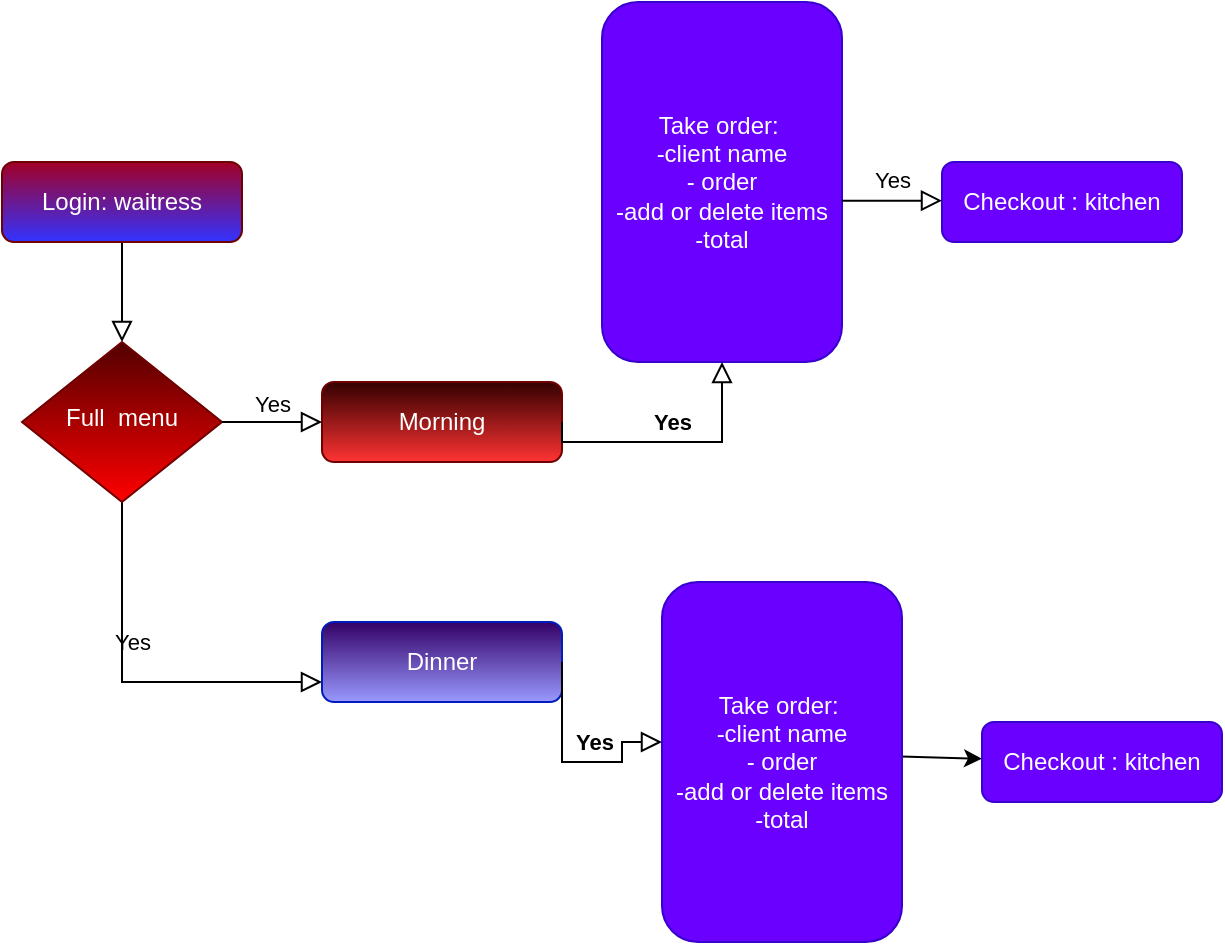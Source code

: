 <mxfile>
    <diagram id="2ftnFtYog2VM9U3-UiOU" name="Page-1">
        <mxGraphModel dx="831" dy="1645" grid="1" gridSize="10" guides="1" tooltips="1" connect="1" arrows="1" fold="1" page="1" pageScale="1" pageWidth="827" pageHeight="1169" math="0" shadow="0">
            <root>
                <mxCell id="0"/>
                <mxCell id="1" parent="0"/>
                <mxCell id="2" value="" style="rounded=0;html=1;jettySize=auto;orthogonalLoop=1;fontSize=11;endArrow=block;endFill=0;endSize=8;strokeWidth=1;shadow=0;labelBackgroundColor=none;edgeStyle=orthogonalEdgeStyle;" edge="1" parent="1" source="3" target="6">
                    <mxGeometry relative="1" as="geometry"/>
                </mxCell>
                <mxCell id="3" value="Login: waitress" style="rounded=1;whiteSpace=wrap;html=1;fontSize=12;glass=0;strokeWidth=1;shadow=0;fillColor=#a20025;fontColor=#ffffff;strokeColor=#6F0000;gradientColor=#3333FF;" vertex="1" parent="1">
                    <mxGeometry x="20" y="20" width="120" height="40" as="geometry"/>
                </mxCell>
                <mxCell id="4" value="Yes" style="rounded=0;html=1;jettySize=auto;orthogonalLoop=1;fontSize=11;endArrow=block;endFill=0;endSize=8;strokeWidth=1;shadow=0;labelBackgroundColor=none;edgeStyle=orthogonalEdgeStyle;exitX=0.5;exitY=1;exitDx=0;exitDy=0;entryX=0;entryY=0.75;entryDx=0;entryDy=0;" edge="1" parent="1" source="6" target="12">
                    <mxGeometry y="20" relative="1" as="geometry">
                        <mxPoint as="offset"/>
                        <mxPoint x="170" y="280" as="targetPoint"/>
                    </mxGeometry>
                </mxCell>
                <mxCell id="6" value="Full&amp;nbsp; menu" style="rhombus;whiteSpace=wrap;html=1;shadow=0;fontFamily=Helvetica;fontSize=12;align=center;strokeWidth=1;spacing=6;spacingTop=-4;fillColor=#520000;fontColor=#ffffff;strokeColor=#6F0000;gradientColor=#FF0000;" vertex="1" parent="1">
                    <mxGeometry x="30" y="110" width="100" height="80" as="geometry"/>
                </mxCell>
                <mxCell id="7" value="Morning" style="rounded=1;whiteSpace=wrap;html=1;fontSize=12;glass=0;strokeWidth=1;shadow=0;fillColor=#330000;fontColor=#ffffff;strokeColor=#6F0000;gradientColor=#FF3333;" vertex="1" parent="1">
                    <mxGeometry x="180" y="130" width="120" height="40" as="geometry"/>
                </mxCell>
                <mxCell id="12" value="Dinner" style="rounded=1;whiteSpace=wrap;html=1;fontSize=12;glass=0;strokeWidth=1;shadow=0;fillColor=#330066;fontColor=#ffffff;strokeColor=#001DBC;gradientColor=#9999FF;" vertex="1" parent="1">
                    <mxGeometry x="180" y="250" width="120" height="40" as="geometry"/>
                </mxCell>
                <mxCell id="13" value="Yes" style="edgeStyle=orthogonalEdgeStyle;rounded=0;html=1;jettySize=auto;orthogonalLoop=1;fontSize=11;endArrow=block;endFill=0;endSize=8;strokeWidth=1;shadow=0;labelBackgroundColor=none;exitX=1;exitY=0.5;exitDx=0;exitDy=0;" edge="1" parent="1" source="6">
                    <mxGeometry y="10" relative="1" as="geometry">
                        <mxPoint as="offset"/>
                        <mxPoint x="140" y="280" as="sourcePoint"/>
                        <mxPoint x="180" y="150" as="targetPoint"/>
                    </mxGeometry>
                </mxCell>
                <mxCell id="14" value="Take order:&amp;nbsp;&lt;br&gt;-client name&lt;br&gt;- order&lt;br&gt;-add or delete items&lt;br&gt;-total" style="rounded=1;whiteSpace=wrap;html=1;fontSize=12;glass=0;strokeWidth=1;shadow=0;fillColor=#6a00ff;fontColor=#ffffff;strokeColor=#3700CC;" vertex="1" parent="1">
                    <mxGeometry x="320" y="-60" width="120" height="180" as="geometry"/>
                </mxCell>
                <mxCell id="15" value="Yes" style="edgeStyle=orthogonalEdgeStyle;rounded=0;html=1;jettySize=auto;orthogonalLoop=1;fontSize=11;endArrow=block;endFill=0;endSize=8;strokeWidth=1;shadow=0;labelBackgroundColor=none;exitX=1;exitY=0.5;exitDx=0;exitDy=0;fontStyle=1" edge="1" parent="1" source="7" target="14">
                    <mxGeometry y="10" relative="1" as="geometry">
                        <mxPoint as="offset"/>
                        <mxPoint x="140" y="160" as="sourcePoint"/>
                        <mxPoint x="160" y="230" as="targetPoint"/>
                        <Array as="points">
                            <mxPoint x="300" y="160"/>
                            <mxPoint x="380" y="160"/>
                        </Array>
                    </mxGeometry>
                </mxCell>
                <mxCell id="17" value="Yes" style="edgeStyle=orthogonalEdgeStyle;rounded=0;html=1;jettySize=auto;orthogonalLoop=1;fontSize=11;endArrow=block;endFill=0;endSize=8;strokeWidth=1;shadow=0;labelBackgroundColor=none;fontStyle=1;entryX=0;entryY=0.5;entryDx=0;entryDy=0;exitX=1;exitY=0.5;exitDx=0;exitDy=0;" edge="1" parent="1" source="12">
                    <mxGeometry x="0.2" y="10" relative="1" as="geometry">
                        <mxPoint as="offset"/>
                        <mxPoint x="300" y="290" as="sourcePoint"/>
                        <mxPoint x="350" y="310" as="targetPoint"/>
                        <Array as="points">
                            <mxPoint x="300" y="320"/>
                            <mxPoint x="330" y="320"/>
                            <mxPoint x="330" y="310"/>
                        </Array>
                    </mxGeometry>
                </mxCell>
                <mxCell id="28" value="" style="edgeStyle=none;html=1;exitX=1.009;exitY=0.428;exitDx=0;exitDy=0;exitPerimeter=0;" edge="1" parent="1">
                    <mxGeometry relative="1" as="geometry">
                        <mxPoint x="460.99" y="317.04" as="sourcePoint"/>
                        <mxPoint x="510" y="318.371" as="targetPoint"/>
                    </mxGeometry>
                </mxCell>
                <mxCell id="23" value="Checkout : kitchen" style="rounded=1;whiteSpace=wrap;html=1;fontSize=12;glass=0;strokeWidth=1;shadow=0;fillColor=#6a00ff;fontColor=#ffffff;strokeColor=#3700CC;" vertex="1" parent="1">
                    <mxGeometry x="490" y="20" width="120" height="40" as="geometry"/>
                </mxCell>
                <mxCell id="24" value="Yes" style="edgeStyle=orthogonalEdgeStyle;rounded=0;html=1;jettySize=auto;orthogonalLoop=1;fontSize=11;endArrow=block;endFill=0;endSize=8;strokeWidth=1;shadow=0;labelBackgroundColor=none;exitX=1;exitY=0.5;exitDx=0;exitDy=0;" edge="1" parent="1">
                    <mxGeometry y="10" relative="1" as="geometry">
                        <mxPoint as="offset"/>
                        <mxPoint x="440" y="39.33" as="sourcePoint"/>
                        <mxPoint x="490" y="39.33" as="targetPoint"/>
                    </mxGeometry>
                </mxCell>
                <mxCell id="29" value="Checkout : kitchen" style="rounded=1;whiteSpace=wrap;html=1;fontSize=12;glass=0;strokeWidth=1;shadow=0;fillColor=#6a00ff;fontColor=#ffffff;strokeColor=#3700CC;" vertex="1" parent="1">
                    <mxGeometry x="510" y="300" width="120" height="40" as="geometry"/>
                </mxCell>
                <mxCell id="30" value="Take order:&amp;nbsp;&lt;br&gt;-client name&lt;br&gt;- order&lt;br&gt;-add or delete items&lt;br&gt;-total" style="rounded=1;whiteSpace=wrap;html=1;fontSize=12;glass=0;strokeWidth=1;shadow=0;fillColor=#6a00ff;fontColor=#ffffff;strokeColor=#3700CC;" vertex="1" parent="1">
                    <mxGeometry x="350" y="230" width="120" height="180" as="geometry"/>
                </mxCell>
            </root>
        </mxGraphModel>
    </diagram>
</mxfile>